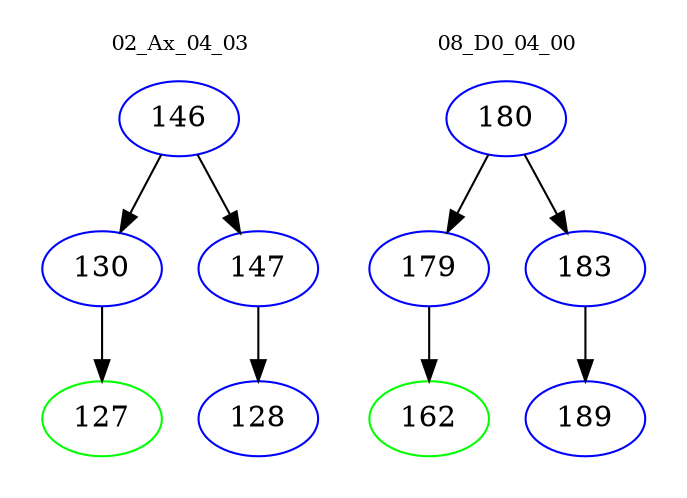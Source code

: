digraph{
subgraph cluster_0 {
color = white
label = "02_Ax_04_03";
fontsize=10;
T0_146 [label="146", color="blue"]
T0_146 -> T0_130 [color="black"]
T0_130 [label="130", color="blue"]
T0_130 -> T0_127 [color="black"]
T0_127 [label="127", color="green"]
T0_146 -> T0_147 [color="black"]
T0_147 [label="147", color="blue"]
T0_147 -> T0_128 [color="black"]
T0_128 [label="128", color="blue"]
}
subgraph cluster_1 {
color = white
label = "08_D0_04_00";
fontsize=10;
T1_180 [label="180", color="blue"]
T1_180 -> T1_179 [color="black"]
T1_179 [label="179", color="blue"]
T1_179 -> T1_162 [color="black"]
T1_162 [label="162", color="green"]
T1_180 -> T1_183 [color="black"]
T1_183 [label="183", color="blue"]
T1_183 -> T1_189 [color="black"]
T1_189 [label="189", color="blue"]
}
}
